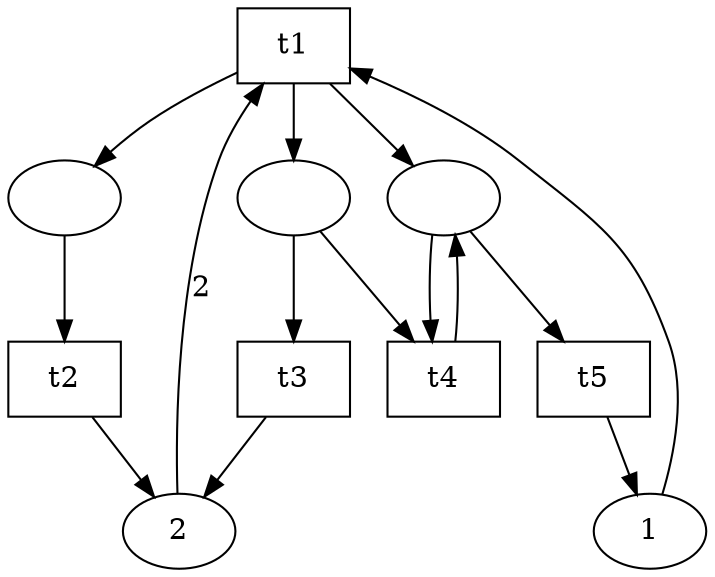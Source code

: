 digraph example {
	t1 [shape=box];
	t2 [shape=box];
	t3 [shape=box];
	t4 [shape=box];
	t5 [shape=box];

	p1 [label="1"]
	p2 [label="2"]
	p3 [label=" "]
	p4 [label=" "]
	p5 [label=" "]

	p1 -> t1;
	p2 -> t1 [label="2"] ;
	p3 -> t4;
	p3 -> t5;
	p4 -> t2;
	p5 -> t3;
	p5 -> t4;
	t1 -> p3;
	t1 -> p4;
	t1 -> p5;
	t2 -> p2;
	t3 -> p2;
	t4 -> p3;
	t5 -> p1;
}

